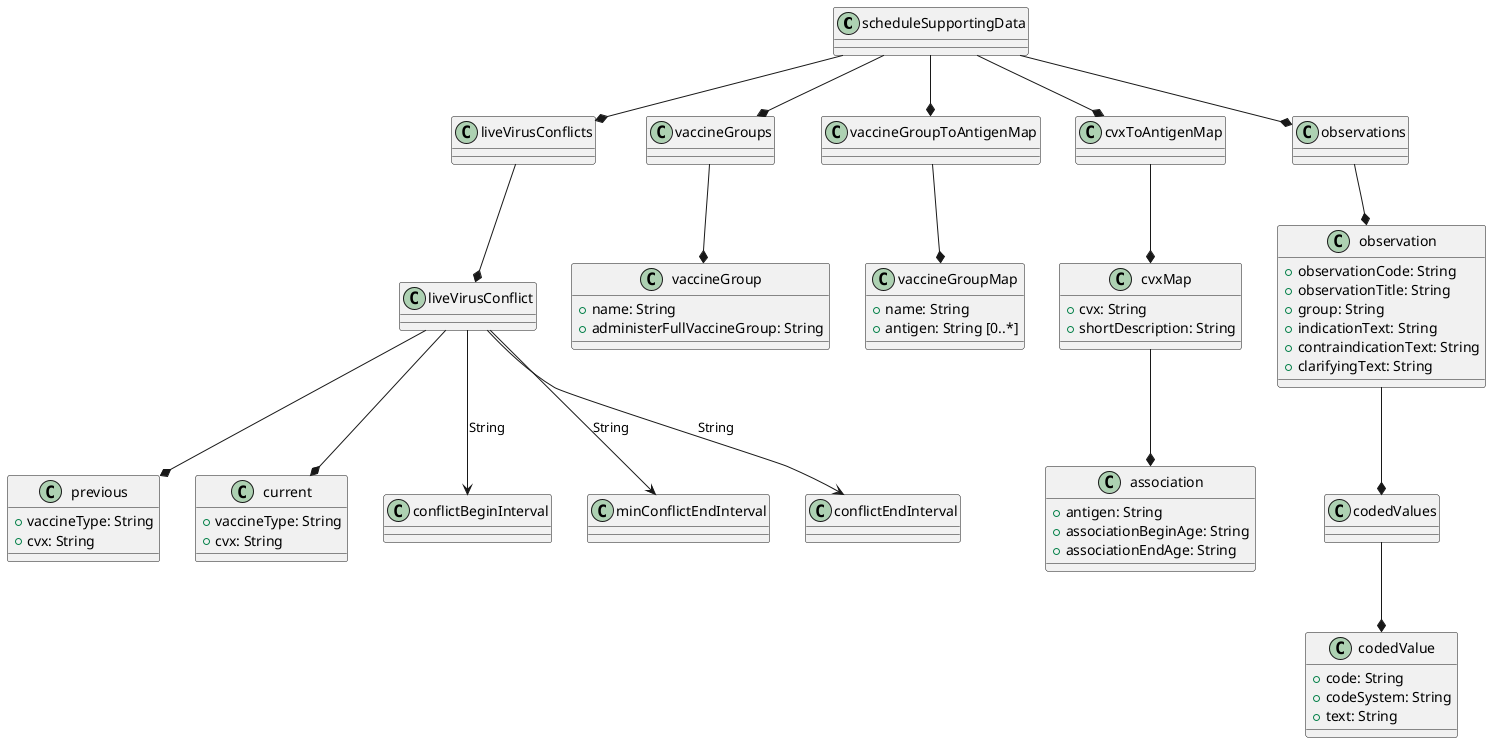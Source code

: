 @startuml

!define complexType class

class scheduleSupportingData {
}

class liveVirusConflicts {
}

class liveVirusConflict {
}

class previous {
  +vaccineType: String
  +cvx: String
}

class current {
  +vaccineType: String
  +cvx: String
}

class vaccineGroups {
}

class vaccineGroup {
  +name: String
  +administerFullVaccineGroup: String
}

class vaccineGroupToAntigenMap {
}

class vaccineGroupMap {
  +name: String
  +antigen: String [0..*]
}

class cvxToAntigenMap {
}

class cvxMap {
  +cvx: String
  +shortDescription: String
}

class association {
  +antigen: String
  +associationBeginAge: String
  +associationEndAge: String
}

class observations {
}

class observation {
  +observationCode: String
  +observationTitle: String
  +group: String
  +indicationText: String
  +contraindicationText: String
  +clarifyingText: String
}

class codedValues {
}

class codedValue {
  +code: String
  +codeSystem: String
  +text: String
}

scheduleSupportingData --* liveVirusConflicts
liveVirusConflicts --* liveVirusConflict
liveVirusConflict --* previous
liveVirusConflict --* current
liveVirusConflict --> conflictBeginInterval : String
liveVirusConflict --> minConflictEndInterval : String
liveVirusConflict --> conflictEndInterval : String

scheduleSupportingData --* vaccineGroups
vaccineGroups --* vaccineGroup

scheduleSupportingData --* vaccineGroupToAntigenMap
vaccineGroupToAntigenMap --* vaccineGroupMap

scheduleSupportingData --* cvxToAntigenMap
cvxToAntigenMap --* cvxMap
cvxMap --* association

scheduleSupportingData --* observations
observations --* observation
observation --* codedValues
codedValues --* codedValue

@enduml